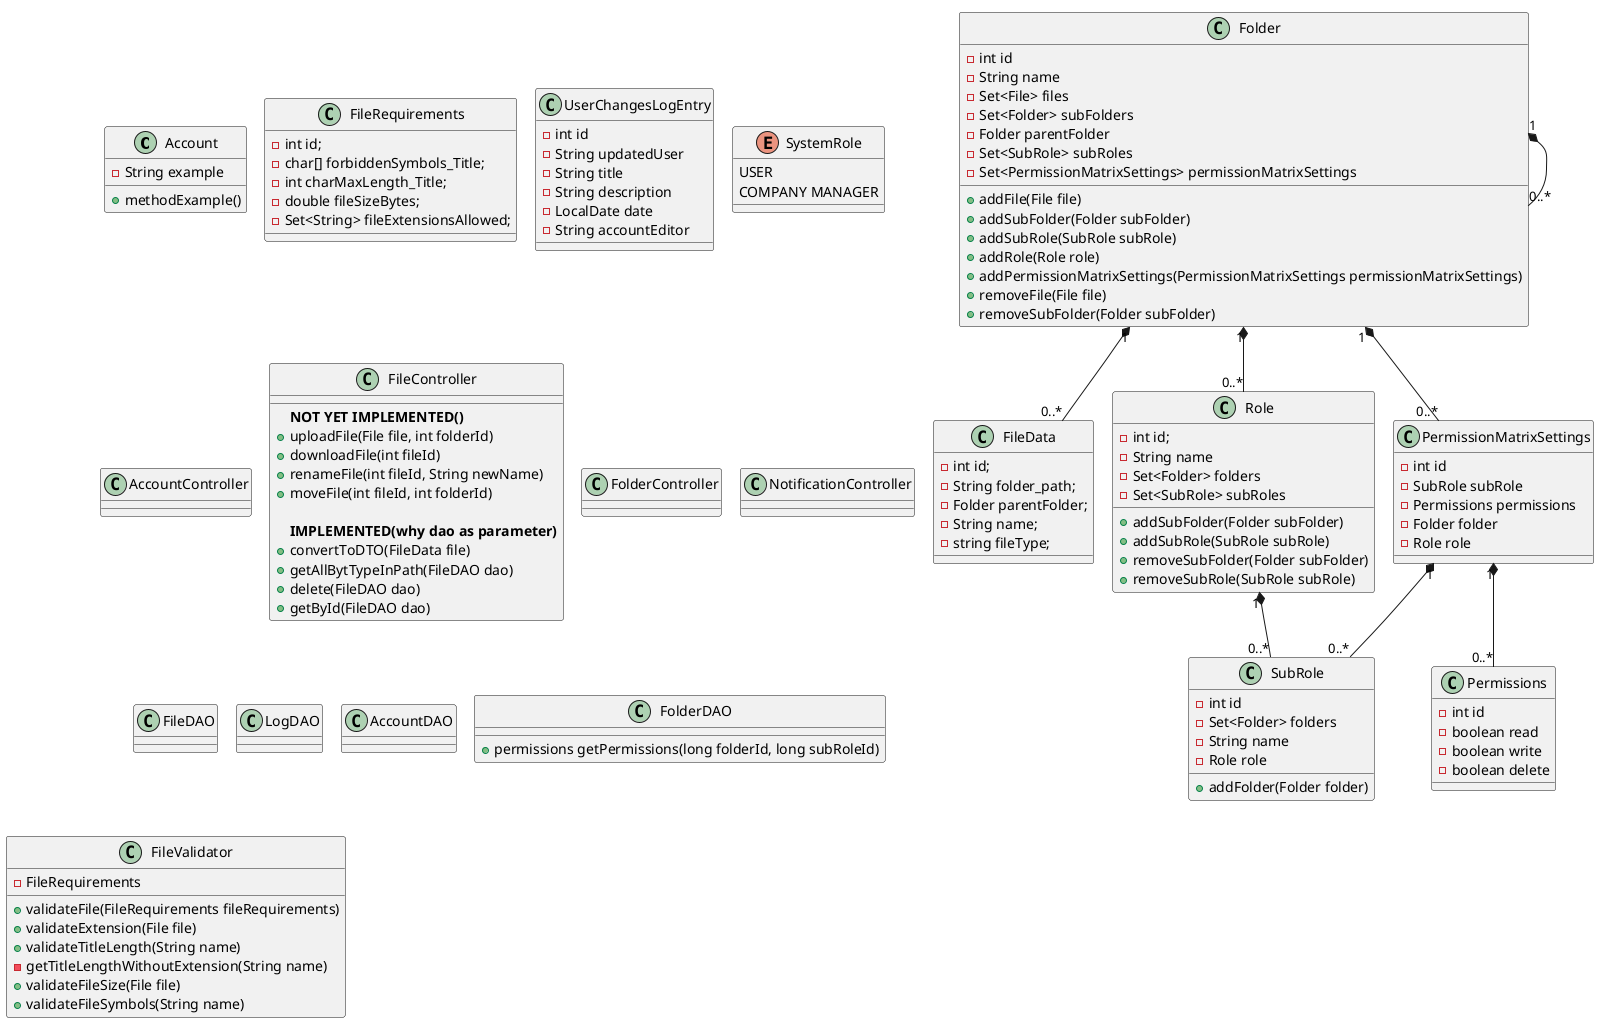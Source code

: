 @startuml
'https://plantuml.com/class-diagram

'----- Entities -----
class Account
class FileRequirements {
    - int id;
    - char[] forbiddenSymbols_Title;
    - int charMaxLength_Title;
    - double fileSizeBytes;
    - Set<String> fileExtensionsAllowed;
}
class FileData {
    - int id;
    - String folder_path;
    - Folder parentFolder;
    - String name;
    - string fileType;
}
class Role {
    - int id;
    - String name
    - Set<Folder> folders
    - Set<SubRole> subRoles
    + addSubFolder(Folder subFolder)
    + addSubRole(SubRole subRole)
    + removeSubFolder(Folder subFolder)
    + removeSubRole(SubRole subRole)
}
class SubRole {
    - int id
    - Set<Folder> folders
    - String name
    - Role role
    + addFolder(Folder folder)
}
class PermissionMatrixSettings {
    - int id
    - SubRole subRole
    - Permissions permissions
    - Folder folder
    - Role role
}
class Permissions {
    - int id
    - boolean read
    - boolean write
    - boolean delete
}

class Folder {
    - int id
    - String name
    - Set<File> files
    - Set<Folder> subFolders
    - Folder parentFolder
    - Set<SubRole> subRoles
    - Set<PermissionMatrixSettings> permissionMatrixSettings
    + addFile(File file)
    + addSubFolder(Folder subFolder)
    + addSubRole(SubRole subRole)
    + addRole(Role role)
    + addPermissionMatrixSettings(PermissionMatrixSettings permissionMatrixSettings)
    + removeFile(File file)
    + removeSubFolder(Folder subFolder)
}
class UserChangesLogEntry {
    - int id
    - String updatedUser
    - String title
    - String description
    - LocalDate date
    - String accountEditor
}
enum SystemRole {
    USER
    COMPANY MANAGER
}

'----- Controllers -----
class AccountController
class FileController { 
    **NOT YET IMPLEMENTED()**
    + uploadFile(File file, int folderId)
    + downloadFile(int fileId)
    + renameFile(int fileId, String newName)
    + moveFile(int fileId, int folderId)

    **IMPLEMENTED(why dao as parameter)**
    + convertToDTO(FileData file)
    + getAllBytTypeInPath(FileDAO dao)
    + delete(FileDAO dao)
    + getById(FileDAO dao)
}
class FolderController
class NotificationController

'----- DAOs -----
class FileDAO
class LogDAO
class AccountDAO
class FolderDAO {
    + permissions getPermissions(long folderId, long subRoleId)
}

class FileValidator {
    - FileRequirements
    + validateFile(FileRequirements fileRequirements)
    + validateExtension(File file)
    + validateTitleLength(String name)
    - getTitleLengthWithoutExtension(String name)
    + validateFileSize(File file)
    + validateFileSymbols(String name)

}

'List <|-- AbstractList
'Collection <|-- AbstractCollection

'Collection <|- List
'AbstractCollection <|- AbstractList
'AbstractList <|-- ArrayList

class Account {
    - String example
    + methodExample()
}

'----- Relations -----
Folder "1" *-- "0..*" FileData
Folder "1" *-- "0..*" Folder
Folder "1" *-- "0..*" Role
Folder "1" *-- "0..*" PermissionMatrixSettings
Role "1" *-- "0..*" SubRole
PermissionMatrixSettings "1" *-- "0..*" Permissions
PermissionMatrixSettings "1" *-- "0..*" SubRole


!pragma layout smetana
@enduml